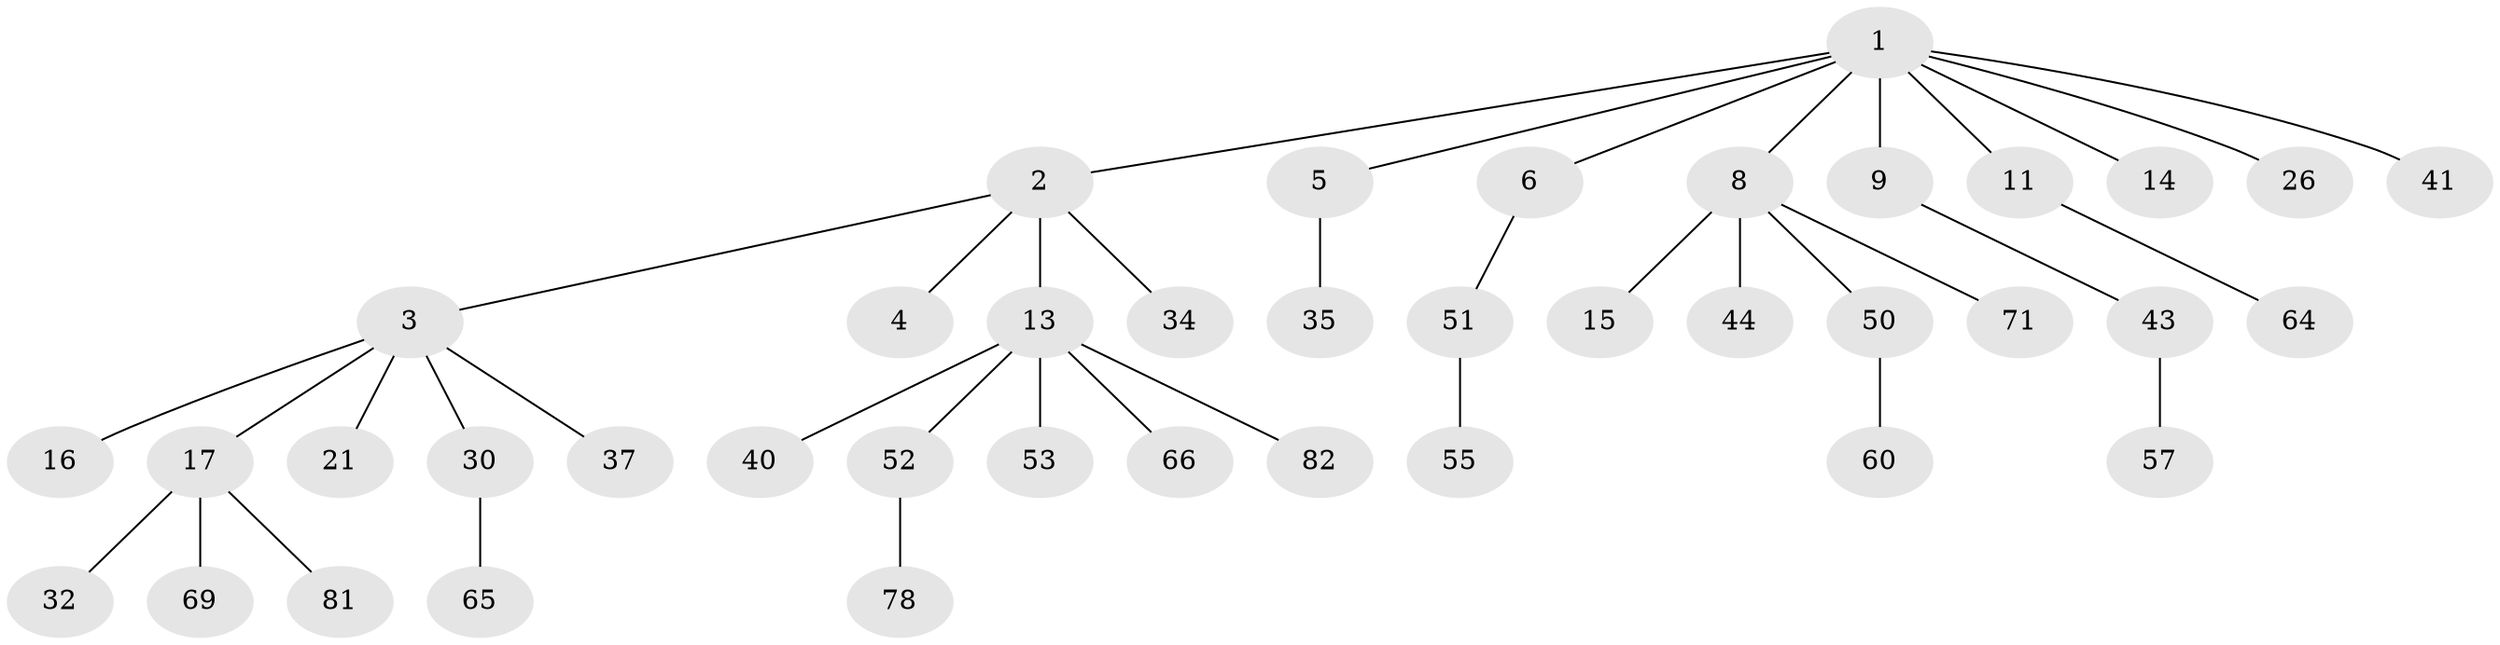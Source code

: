 // original degree distribution, {9: 0.009900990099009901, 5: 0.0297029702970297, 4: 0.04950495049504951, 2: 0.33663366336633666, 3: 0.1485148514851485, 1: 0.42574257425742573}
// Generated by graph-tools (version 1.1) at 2025/19/03/04/25 18:19:13]
// undirected, 40 vertices, 39 edges
graph export_dot {
graph [start="1"]
  node [color=gray90,style=filled];
  1;
  2;
  3 [super="+7+10+76"];
  4 [super="+31"];
  5 [super="+23"];
  6 [super="+20"];
  8 [super="+46+33+28+12"];
  9 [super="+24+88"];
  11 [super="+75+42"];
  13 [super="+29+38+18"];
  14;
  15;
  16 [super="+27"];
  17 [super="+36+73+22+45"];
  21 [super="+49"];
  26 [super="+84"];
  30 [super="+95+58"];
  32 [super="+101"];
  34 [super="+80+90"];
  35;
  37 [super="+83"];
  40 [super="+61"];
  41 [super="+54+70"];
  43 [super="+68"];
  44 [super="+79+85"];
  50 [super="+59"];
  51;
  52 [super="+67"];
  53;
  55;
  57;
  60;
  64;
  65;
  66;
  69;
  71;
  78;
  81;
  82;
  1 -- 2;
  1 -- 5;
  1 -- 6;
  1 -- 8;
  1 -- 9;
  1 -- 11;
  1 -- 14;
  1 -- 26;
  1 -- 41;
  2 -- 3;
  2 -- 4;
  2 -- 13;
  2 -- 34;
  3 -- 17;
  3 -- 21;
  3 -- 37;
  3 -- 16;
  3 -- 30;
  5 -- 35;
  6 -- 51;
  8 -- 71;
  8 -- 44;
  8 -- 50;
  8 -- 15;
  9 -- 43;
  11 -- 64;
  13 -- 40;
  13 -- 66;
  13 -- 53;
  13 -- 52;
  13 -- 82;
  17 -- 69;
  17 -- 32;
  17 -- 81;
  30 -- 65;
  43 -- 57;
  50 -- 60;
  51 -- 55;
  52 -- 78;
}
